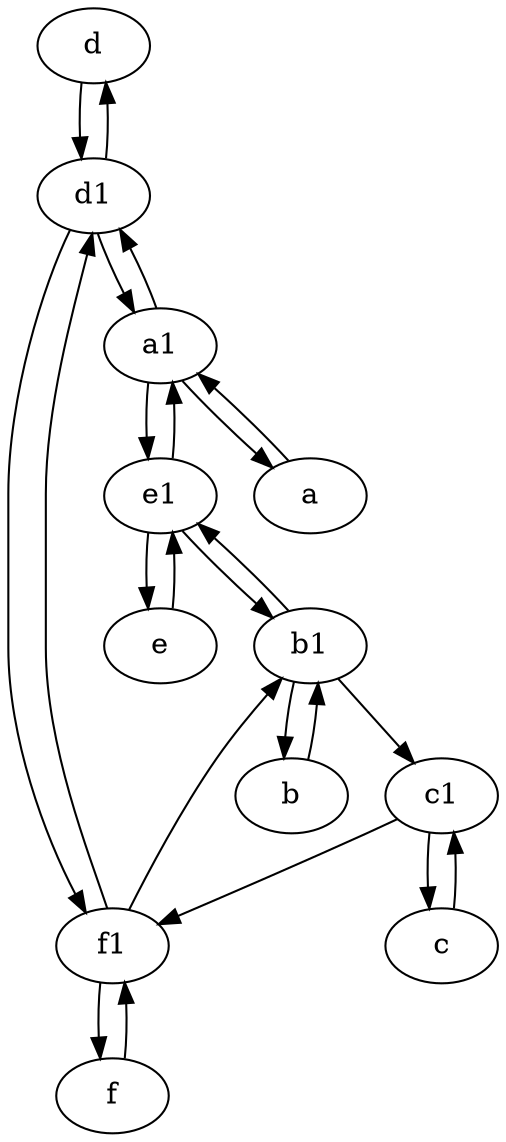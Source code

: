 digraph  {
	d [pos="20,30!"];
	c1 [pos="30,15!"];
	e1 [pos="25,45!"];
	e [pos="30,50!"];
	f1;
	b [pos="50,20!"];
	f [pos="15,45!"];
	b1 [pos="45,20!"];
	d1 [pos="25,30!"];
	a [pos="40,10!"];
	c [pos="20,10!"];
	a1 [pos="40,15!"];
	e -> e1;
	a1 -> a;
	d -> d1;
	d1 -> d;
	f1 -> b1;
	c -> c1;
	b1 -> b;
	f -> f1;
	f1 -> d1;
	f1 -> f;
	d1 -> a1;
	a1 -> e1;
	b1 -> c1;
	a1 -> d1;
	b -> b1;
	c1 -> f1;
	a -> a1;
	e1 -> b1;
	b1 -> e1;
	e1 -> a1;
	e1 -> e;
	c1 -> c;
	d1 -> f1;

	}